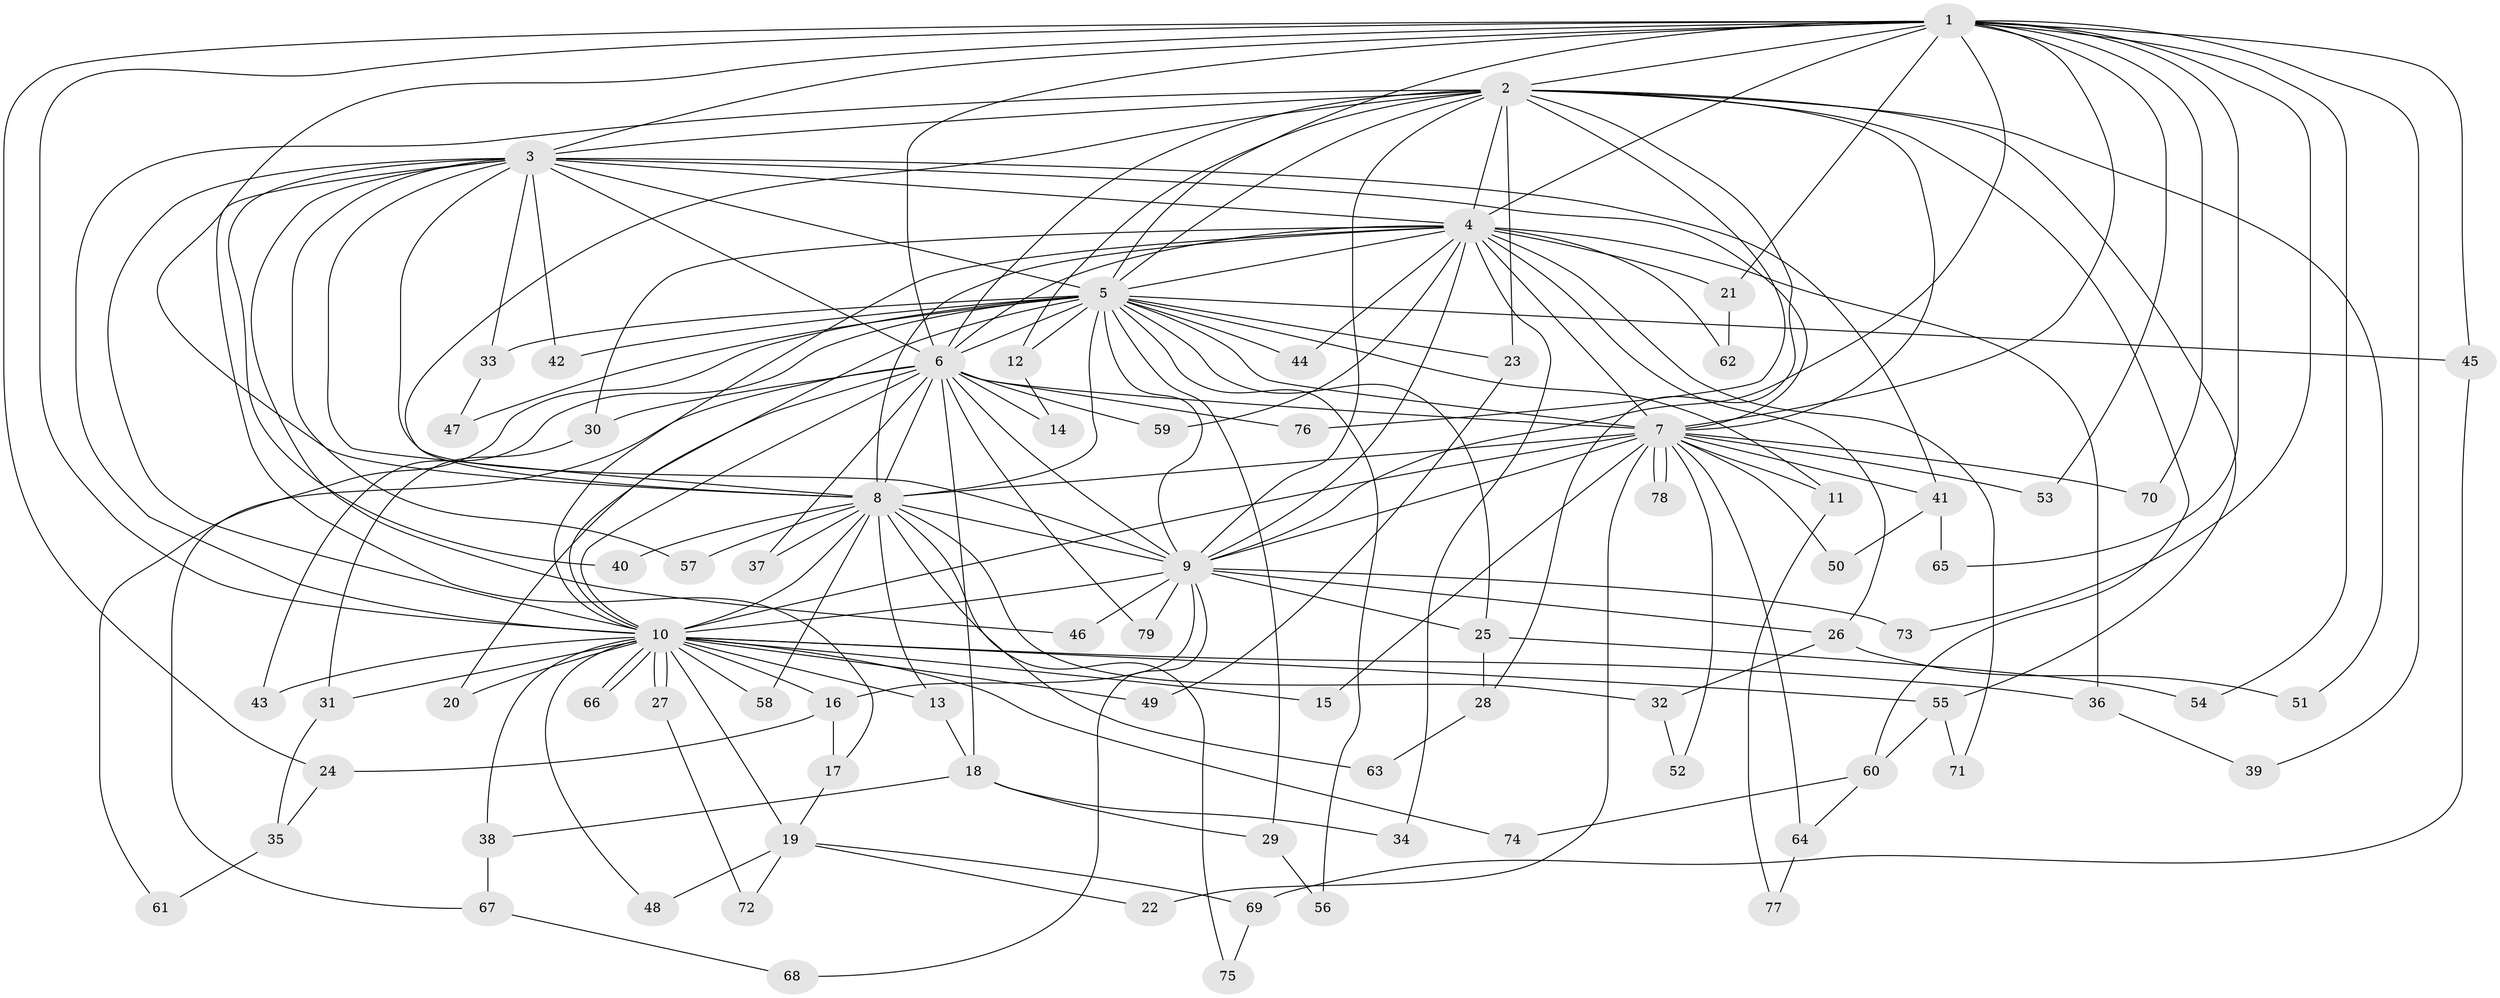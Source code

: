 // Generated by graph-tools (version 1.1) at 2025/49/03/09/25 03:49:37]
// undirected, 79 vertices, 183 edges
graph export_dot {
graph [start="1"]
  node [color=gray90,style=filled];
  1;
  2;
  3;
  4;
  5;
  6;
  7;
  8;
  9;
  10;
  11;
  12;
  13;
  14;
  15;
  16;
  17;
  18;
  19;
  20;
  21;
  22;
  23;
  24;
  25;
  26;
  27;
  28;
  29;
  30;
  31;
  32;
  33;
  34;
  35;
  36;
  37;
  38;
  39;
  40;
  41;
  42;
  43;
  44;
  45;
  46;
  47;
  48;
  49;
  50;
  51;
  52;
  53;
  54;
  55;
  56;
  57;
  58;
  59;
  60;
  61;
  62;
  63;
  64;
  65;
  66;
  67;
  68;
  69;
  70;
  71;
  72;
  73;
  74;
  75;
  76;
  77;
  78;
  79;
  1 -- 2;
  1 -- 3;
  1 -- 4;
  1 -- 5;
  1 -- 6;
  1 -- 7;
  1 -- 8;
  1 -- 9;
  1 -- 10;
  1 -- 21;
  1 -- 24;
  1 -- 39;
  1 -- 45;
  1 -- 53;
  1 -- 54;
  1 -- 65;
  1 -- 70;
  1 -- 73;
  2 -- 3;
  2 -- 4;
  2 -- 5;
  2 -- 6;
  2 -- 7;
  2 -- 8;
  2 -- 9;
  2 -- 10;
  2 -- 12;
  2 -- 23;
  2 -- 28;
  2 -- 51;
  2 -- 55;
  2 -- 60;
  2 -- 76;
  3 -- 4;
  3 -- 5;
  3 -- 6;
  3 -- 7;
  3 -- 8;
  3 -- 9;
  3 -- 10;
  3 -- 17;
  3 -- 33;
  3 -- 40;
  3 -- 41;
  3 -- 42;
  3 -- 46;
  3 -- 57;
  4 -- 5;
  4 -- 6;
  4 -- 7;
  4 -- 8;
  4 -- 9;
  4 -- 10;
  4 -- 21;
  4 -- 26;
  4 -- 30;
  4 -- 34;
  4 -- 36;
  4 -- 44;
  4 -- 59;
  4 -- 62;
  4 -- 71;
  5 -- 6;
  5 -- 7;
  5 -- 8;
  5 -- 9;
  5 -- 10;
  5 -- 11;
  5 -- 12;
  5 -- 23;
  5 -- 25;
  5 -- 29;
  5 -- 33;
  5 -- 42;
  5 -- 43;
  5 -- 44;
  5 -- 45;
  5 -- 47;
  5 -- 56;
  5 -- 61;
  6 -- 7;
  6 -- 8;
  6 -- 9;
  6 -- 10;
  6 -- 14;
  6 -- 18;
  6 -- 20;
  6 -- 30;
  6 -- 37;
  6 -- 59;
  6 -- 67;
  6 -- 76;
  6 -- 79;
  7 -- 8;
  7 -- 9;
  7 -- 10;
  7 -- 11;
  7 -- 15;
  7 -- 22;
  7 -- 41;
  7 -- 50;
  7 -- 52;
  7 -- 53;
  7 -- 64;
  7 -- 70;
  7 -- 78;
  7 -- 78;
  8 -- 9;
  8 -- 10;
  8 -- 13;
  8 -- 32;
  8 -- 37;
  8 -- 40;
  8 -- 57;
  8 -- 58;
  8 -- 63;
  8 -- 75;
  9 -- 10;
  9 -- 16;
  9 -- 25;
  9 -- 26;
  9 -- 46;
  9 -- 68;
  9 -- 73;
  9 -- 79;
  10 -- 13;
  10 -- 15;
  10 -- 16;
  10 -- 19;
  10 -- 20;
  10 -- 27;
  10 -- 27;
  10 -- 31;
  10 -- 36;
  10 -- 38;
  10 -- 43;
  10 -- 48;
  10 -- 49;
  10 -- 55;
  10 -- 58;
  10 -- 66;
  10 -- 66;
  10 -- 74;
  11 -- 77;
  12 -- 14;
  13 -- 18;
  16 -- 17;
  16 -- 24;
  17 -- 19;
  18 -- 29;
  18 -- 34;
  18 -- 38;
  19 -- 22;
  19 -- 48;
  19 -- 69;
  19 -- 72;
  21 -- 62;
  23 -- 49;
  24 -- 35;
  25 -- 28;
  25 -- 54;
  26 -- 32;
  26 -- 51;
  27 -- 72;
  28 -- 63;
  29 -- 56;
  30 -- 31;
  31 -- 35;
  32 -- 52;
  33 -- 47;
  35 -- 61;
  36 -- 39;
  38 -- 67;
  41 -- 50;
  41 -- 65;
  45 -- 69;
  55 -- 60;
  55 -- 71;
  60 -- 64;
  60 -- 74;
  64 -- 77;
  67 -- 68;
  69 -- 75;
}
